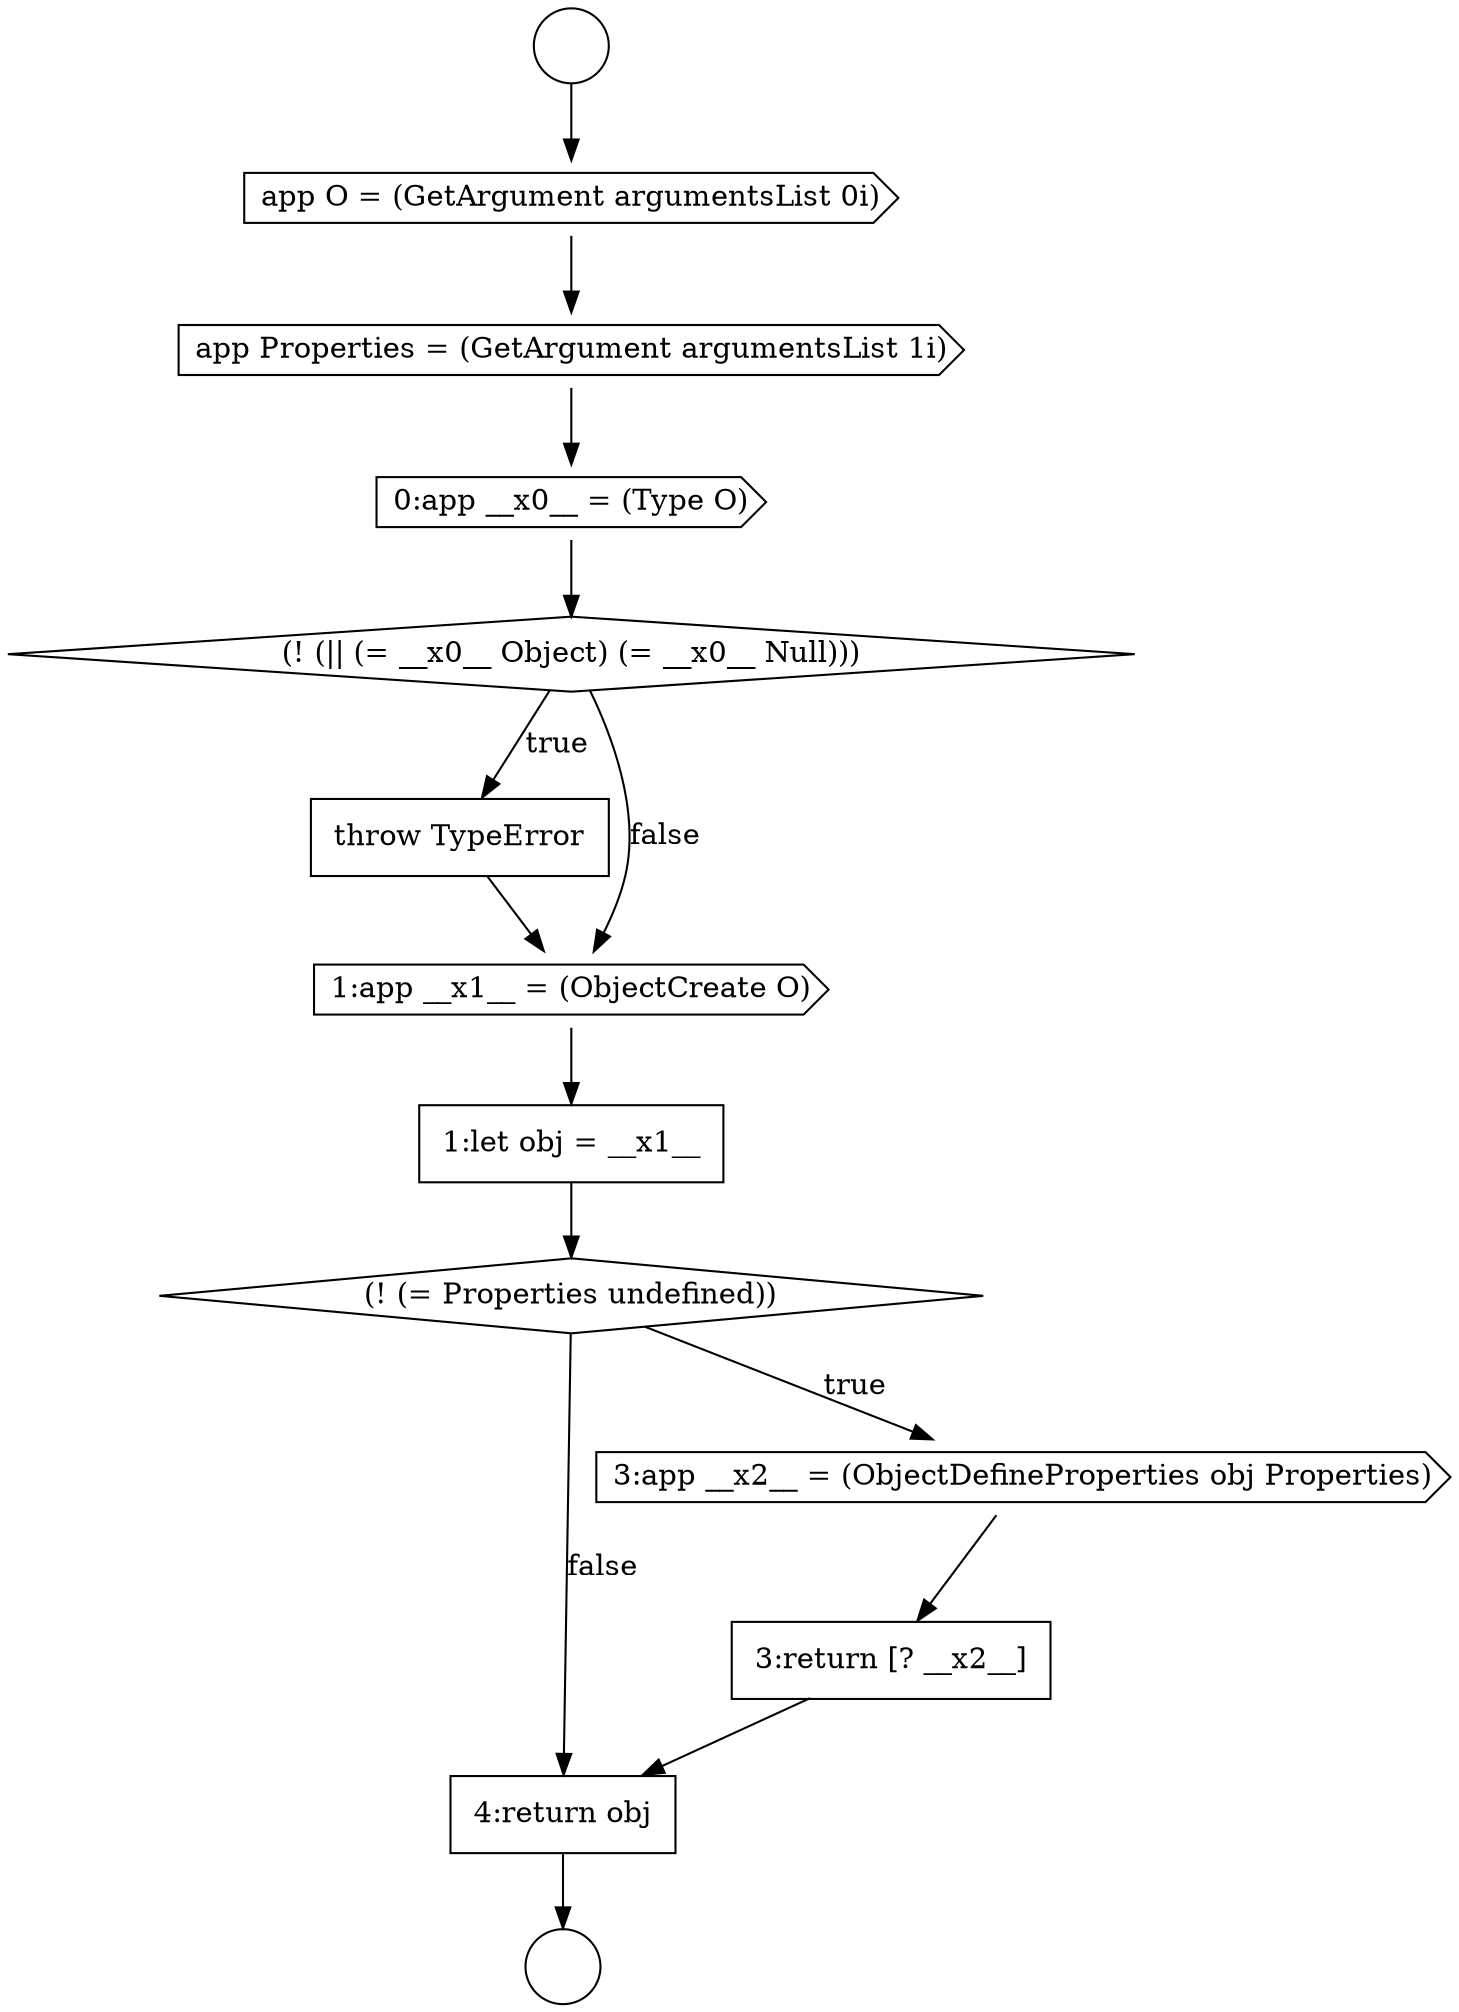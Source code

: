 digraph {
  node10292 [shape=cds, label=<<font color="black">app Properties = (GetArgument argumentsList 1i)</font>> color="black" fillcolor="white" style=filled]
  node10289 [shape=circle label=" " color="black" fillcolor="white" style=filled]
  node10301 [shape=none, margin=0, label=<<font color="black">
    <table border="0" cellborder="1" cellspacing="0" cellpadding="10">
      <tr><td align="left">4:return obj</td></tr>
    </table>
  </font>> color="black" fillcolor="white" style=filled]
  node10290 [shape=circle label=" " color="black" fillcolor="white" style=filled]
  node10291 [shape=cds, label=<<font color="black">app O = (GetArgument argumentsList 0i)</font>> color="black" fillcolor="white" style=filled]
  node10299 [shape=cds, label=<<font color="black">3:app __x2__ = (ObjectDefineProperties obj Properties)</font>> color="black" fillcolor="white" style=filled]
  node10294 [shape=diamond, label=<<font color="black">(! (|| (= __x0__ Object) (= __x0__ Null)))</font>> color="black" fillcolor="white" style=filled]
  node10295 [shape=none, margin=0, label=<<font color="black">
    <table border="0" cellborder="1" cellspacing="0" cellpadding="10">
      <tr><td align="left">throw TypeError</td></tr>
    </table>
  </font>> color="black" fillcolor="white" style=filled]
  node10298 [shape=diamond, label=<<font color="black">(! (= Properties undefined))</font>> color="black" fillcolor="white" style=filled]
  node10297 [shape=none, margin=0, label=<<font color="black">
    <table border="0" cellborder="1" cellspacing="0" cellpadding="10">
      <tr><td align="left">1:let obj = __x1__</td></tr>
    </table>
  </font>> color="black" fillcolor="white" style=filled]
  node10296 [shape=cds, label=<<font color="black">1:app __x1__ = (ObjectCreate O)</font>> color="black" fillcolor="white" style=filled]
  node10293 [shape=cds, label=<<font color="black">0:app __x0__ = (Type O)</font>> color="black" fillcolor="white" style=filled]
  node10300 [shape=none, margin=0, label=<<font color="black">
    <table border="0" cellborder="1" cellspacing="0" cellpadding="10">
      <tr><td align="left">3:return [? __x2__]</td></tr>
    </table>
  </font>> color="black" fillcolor="white" style=filled]
  node10291 -> node10292 [ color="black"]
  node10295 -> node10296 [ color="black"]
  node10294 -> node10295 [label=<<font color="black">true</font>> color="black"]
  node10294 -> node10296 [label=<<font color="black">false</font>> color="black"]
  node10296 -> node10297 [ color="black"]
  node10298 -> node10299 [label=<<font color="black">true</font>> color="black"]
  node10298 -> node10301 [label=<<font color="black">false</font>> color="black"]
  node10292 -> node10293 [ color="black"]
  node10300 -> node10301 [ color="black"]
  node10293 -> node10294 [ color="black"]
  node10289 -> node10291 [ color="black"]
  node10297 -> node10298 [ color="black"]
  node10301 -> node10290 [ color="black"]
  node10299 -> node10300 [ color="black"]
}
